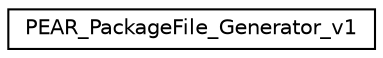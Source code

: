 digraph "Graphical Class Hierarchy"
{
 // LATEX_PDF_SIZE
  edge [fontname="Helvetica",fontsize="10",labelfontname="Helvetica",labelfontsize="10"];
  node [fontname="Helvetica",fontsize="10",shape=record];
  rankdir="LR";
  Node0 [label="PEAR_PackageFile_Generator_v1",height=0.2,width=0.4,color="black", fillcolor="white", style="filled",URL="$classPEAR__PackageFile__Generator__v1.html",tooltip=" "];
}
